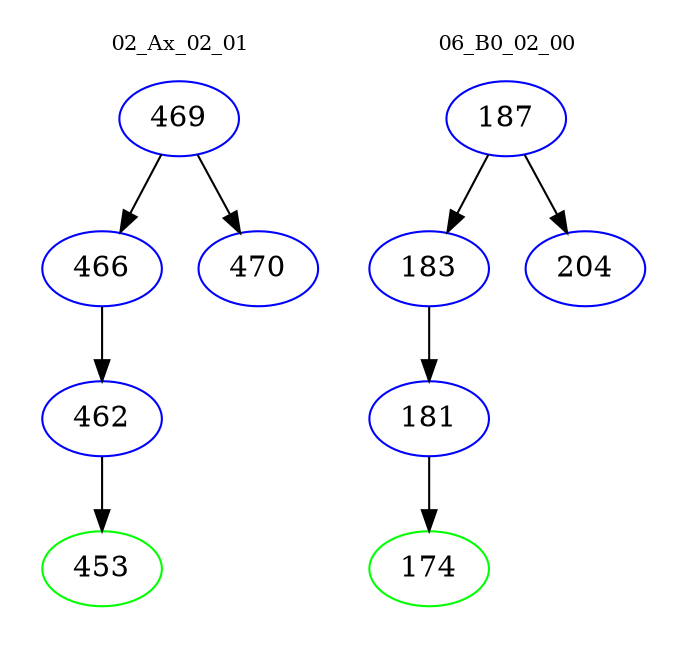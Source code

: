 digraph{
subgraph cluster_0 {
color = white
label = "02_Ax_02_01";
fontsize=10;
T0_469 [label="469", color="blue"]
T0_469 -> T0_466 [color="black"]
T0_466 [label="466", color="blue"]
T0_466 -> T0_462 [color="black"]
T0_462 [label="462", color="blue"]
T0_462 -> T0_453 [color="black"]
T0_453 [label="453", color="green"]
T0_469 -> T0_470 [color="black"]
T0_470 [label="470", color="blue"]
}
subgraph cluster_1 {
color = white
label = "06_B0_02_00";
fontsize=10;
T1_187 [label="187", color="blue"]
T1_187 -> T1_183 [color="black"]
T1_183 [label="183", color="blue"]
T1_183 -> T1_181 [color="black"]
T1_181 [label="181", color="blue"]
T1_181 -> T1_174 [color="black"]
T1_174 [label="174", color="green"]
T1_187 -> T1_204 [color="black"]
T1_204 [label="204", color="blue"]
}
}
